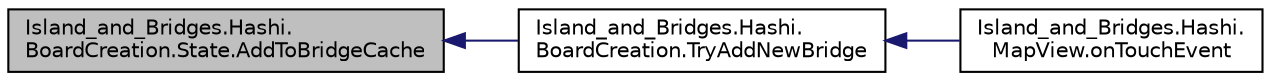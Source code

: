 digraph "Island_and_Bridges.Hashi.BoardCreation.State.AddToBridgeCache"
{
  edge [fontname="Helvetica",fontsize="10",labelfontname="Helvetica",labelfontsize="10"];
  node [fontname="Helvetica",fontsize="10",shape=record];
  rankdir="LR";
  Node4 [label="Island_and_Bridges.Hashi.\lBoardCreation.State.AddToBridgeCache",height=0.2,width=0.4,color="black", fillcolor="grey75", style="filled", fontcolor="black"];
  Node4 -> Node5 [dir="back",color="midnightblue",fontsize="10",style="solid",fontname="Helvetica"];
  Node5 [label="Island_and_Bridges.Hashi.\lBoardCreation.TryAddNewBridge",height=0.2,width=0.4,color="black", fillcolor="white", style="filled",URL="$class_island__and___bridges_1_1_hashi_1_1_board_creation.html#ab8c1a9fe93d59d2aaa70519a17a3870a"];
  Node5 -> Node6 [dir="back",color="midnightblue",fontsize="10",style="solid",fontname="Helvetica"];
  Node6 [label="Island_and_Bridges.Hashi.\lMapView.onTouchEvent",height=0.2,width=0.4,color="black", fillcolor="white", style="filled",URL="$class_island__and___bridges_1_1_hashi_1_1_map_view.html#a594e4eda45768924edc668184aa73904"];
}
